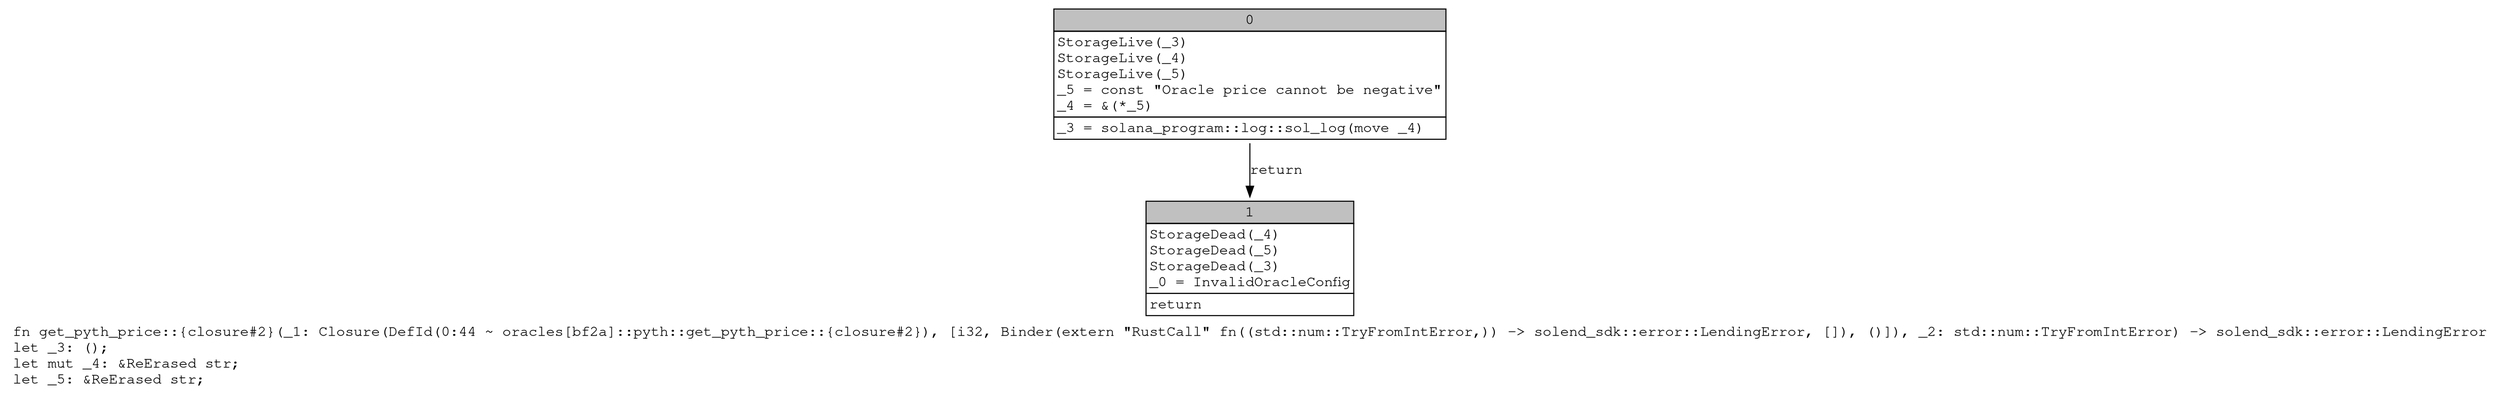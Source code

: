 digraph Mir_0_44 {
    graph [fontname="Courier, monospace"];
    node [fontname="Courier, monospace"];
    edge [fontname="Courier, monospace"];
    label=<fn get_pyth_price::{closure#2}(_1: Closure(DefId(0:44 ~ oracles[bf2a]::pyth::get_pyth_price::{closure#2}), [i32, Binder(extern &quot;RustCall&quot; fn((std::num::TryFromIntError,)) -&gt; solend_sdk::error::LendingError, []), ()]), _2: std::num::TryFromIntError) -&gt; solend_sdk::error::LendingError<br align="left"/>let _3: ();<br align="left"/>let mut _4: &amp;ReErased str;<br align="left"/>let _5: &amp;ReErased str;<br align="left"/>>;
    bb0__0_44 [shape="none", label=<<table border="0" cellborder="1" cellspacing="0"><tr><td bgcolor="gray" align="center" colspan="1">0</td></tr><tr><td align="left" balign="left">StorageLive(_3)<br/>StorageLive(_4)<br/>StorageLive(_5)<br/>_5 = const &quot;Oracle price cannot be negative&quot;<br/>_4 = &amp;(*_5)<br/></td></tr><tr><td align="left">_3 = solana_program::log::sol_log(move _4)</td></tr></table>>];
    bb1__0_44 [shape="none", label=<<table border="0" cellborder="1" cellspacing="0"><tr><td bgcolor="gray" align="center" colspan="1">1</td></tr><tr><td align="left" balign="left">StorageDead(_4)<br/>StorageDead(_5)<br/>StorageDead(_3)<br/>_0 = InvalidOracleConfig<br/></td></tr><tr><td align="left">return</td></tr></table>>];
    bb0__0_44 -> bb1__0_44 [label="return"];
}
